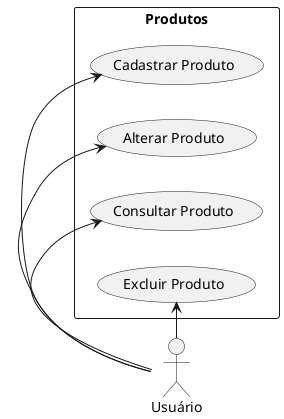 ﻿@startuml
left to right direction
actor "Usuário" as Usuario

rectangle Produtos {
  Usuario -> (Cadastrar Produto)
  Usuario -> (Alterar Produto)
  Usuario -> (Consultar Produto)
  Usuario -> (Excluir Produto)
}
@enduml